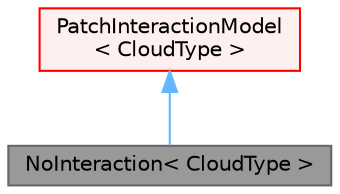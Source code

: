 digraph "NoInteraction&lt; CloudType &gt;"
{
 // LATEX_PDF_SIZE
  bgcolor="transparent";
  edge [fontname=Helvetica,fontsize=10,labelfontname=Helvetica,labelfontsize=10];
  node [fontname=Helvetica,fontsize=10,shape=box,height=0.2,width=0.4];
  Node1 [id="Node000001",label="NoInteraction\< CloudType \>",height=0.2,width=0.4,color="gray40", fillcolor="grey60", style="filled", fontcolor="black",tooltip="Dummy class for 'none' option - will raise an error if any functions are called that require return v..."];
  Node2 -> Node1 [id="edge1_Node000001_Node000002",dir="back",color="steelblue1",style="solid",tooltip=" "];
  Node2 [id="Node000002",label="PatchInteractionModel\l\< CloudType \>",height=0.2,width=0.4,color="red", fillcolor="#FFF0F0", style="filled",URL="$classFoam_1_1PatchInteractionModel.html",tooltip="Templated patch interaction model class."];
}

